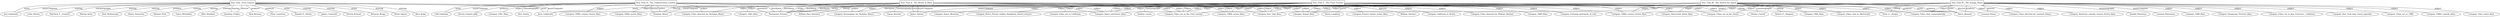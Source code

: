graph dbpedia {
"Star_Trek_IV__The_Voyage_Home" -- "Harve_Bennett" [label="writer"];
"Star_Trek_IV__The_Voyage_Home" -- "Category_American_comedy_science_fiction_films" [label="subject"];
"Star_Trek_II__The_Wrath_of_Khan" -- "Paramount_Pictures" [label="studio"];
"Star_Trek_III__The_Search_for_Spock" -- "Category_Directorial_debut_films" [label="subject"];
"Star_Trek_V__The_Final_Frontier" -- "Category_Worst_Picture_Golden_Raspberry_Award_winners" [label="subject"];
"Star_Trek_III__The_Search_for_Spock" -- "Leonard_Nimoy" [label="director"];
"Star_Trek_VI__The_Undiscovered_Country" -- "Hiro_Narita" [label="cinematography"];
"Star_Trek_V__The_Final_Frontier" -- "Category_Films_set_in_California" [label="subject"];
"Star_Trek_II__The_Wrath_of_Khan" -- "James_Horner" [label="music"];
"Star_Trek_VI__The_Undiscovered_Country" -- "Paramount_Pictures" [label="distributor"];
"Star_Trek__First_Contact" -- "Jerry_Goldsmith" [label="musicComposer"];
"Star_Trek_II__The_Wrath_of_Khan" -- "Category_Films_set_in_the_23rd_century" [label="subject"];
"Star_Trek_V__The_Final_Frontier" -- "Harve_Bennett" [label="producer"];
"Star_Trek__First_Contact" -- "Jerry_Goldsmith" [label="music"];
"Star_Trek_IV__The_Voyage_Home" -- "Donald_Peterman" [label="cinematography"];
"Star_Trek_V__The_Final_Frontier" -- "Category_1980s_science_fiction_films" [label="subject"];
"Star_Trek_IV__The_Voyage_Home" -- "Nicholas_Meyer" [label="writer"];
"Star_Trek__First_Contact" -- "Peter_Lauritson" [label="producer"];
"Star_Trek_IV__The_Voyage_Home" -- "Leonard_Rosenman" [label="musicComposer"];
"Star_Trek_II__The_Wrath_of_Khan" -- "Paramount_Pictures" [label="distributor"];
"Star_Trek_II__The_Wrath_of_Khan" -- "Category_Sequel_films" [label="subject"];
"Star_Trek_III__The_Search_for_Spock" -- "Category_Films_directed_by_Leonard_Nimoy" [label="subject"];
"Star_Trek_III__The_Search_for_Spock" -- "Paramount_Pictures" [label="distributor"];
"Star_Trek_IV__The_Voyage_Home" -- "Category_Films_set_in_the_23rd_century" [label="subject"];
"Star_Trek_IV__The_Voyage_Home" -- "Category_1986_films" [label="subject"];
"Star_Trek__First_Contact" -- "Ronald_D__Moore" [label="writer"];
"Star_Trek_IV__The_Voyage_Home" -- "Category_Screenplays_by_Nicholas_Meyer" [label="subject"];
"Star_Trek_III__The_Search_for_Spock" -- "James_Horner" [label="musicComposer"];
"Star_Trek_IV__The_Voyage_Home" -- "Category_Paramount_Pictures_films" [label="subject"];
"Star_Trek_III__The_Search_for_Spock" -- "Category_Star_Trek_films" [label="subject"];
"Star_Trek__First_Contact" -- "James_Cromwell" [label="starring"];
"Star_Trek_II__The_Wrath_of_Khan" -- "Category_Space_adventure_films" [label="subject"];
"Star_Trek_VI__The_Undiscovered_Country" -- "Nicholas_Meyer" [label="director"];
"Star_Trek_II__The_Wrath_of_Khan" -- "Category_Star_Trek_films" [label="subject"];
"Star_Trek_V__The_Final_Frontier" -- "Category_1980s_action_films" [label="subject"];
"Star_Trek_V__The_Final_Frontier" -- "Peter_E__Berger" [label="editing"];
"Star_Trek_V__The_Final_Frontier" -- "Category_Films_set_in_the_23rd_century" [label="subject"];
"Star_Trek_III__The_Search_for_Spock" -- "Category_Space_adventure_films" [label="subject"];
"Star_Trek_V__The_Final_Frontier" -- "Andrew_Laszlo" [label="cinematography"];
"Star_Trek_II__The_Wrath_of_Khan" -- "Nicholas_Meyer" [label="director"];
"Star_Trek_VI__The_Undiscovered_Country" -- "Cliff_Eidelman" [label="musicComposer"];
"Star_Trek__First_Contact" -- "Patrick_Stewart" [label="starring"];
"Star_Trek_VI__The_Undiscovered_Country" -- "Category_Films_directed_by_Nicholas_Meyer" [label="subject"];
"Star_Trek_IV__The_Voyage_Home" -- "Category_Films_directed_by_Leonard_Nimoy" [label="subject"];
"Star_Trek_V__The_Final_Frontier" -- "Jerry_Goldsmith" [label="music"];
"Star_Trek__First_Contact" -- "Brannon_Braga" [label="writer"];
"Star_Trek_II__The_Wrath_of_Khan" -- "Gayne_Rescher" [label="cinematography"];
"Star_Trek__First_Contact" -- "Brent_Spiner" [label="starring"];
"Star_Trek__First_Contact" -- "Alice_Krige" [label="starring"];
"Star_Trek__First_Contact" -- "Joel_Goldsmith" [label="musicComposer"];
"Star_Trek_III__The_Search_for_Spock" -- "Category_Films_set_in_the_future" [label="subject"];
"Star_Trek_IV__The_Voyage_Home" -- "Category_Sequel_films" [label="subject"];
"Star_Trek__First_Contact" -- "Paramount_Pictures" [label="distributor"];
"Star_Trek_II__The_Wrath_of_Khan" -- "Category_Screenplays_by_Nicholas_Meyer" [label="subject"];
"Star_Trek_VI__The_Undiscovered_Country" -- "Category_Sequel_films" [label="subject"];
"Star_Trek__First_Contact" -- "Joel_Goldsmith" [label="music"];
"Star_Trek_V__The_Final_Frontier" -- "Category_Sequel_films" [label="subject"];
"Star_Trek_VI__The_Undiscovered_Country" -- "Category_Star_Trek_films" [label="subject"];
"Star_Trek_VI__The_Undiscovered_Country" -- "Category_Films_set_in_the_23rd_century" [label="subject"];
"Star_Trek_II__The_Wrath_of_Khan" -- "Category_Films_directed_by_Nicholas_Meyer" [label="subject"];
"Star_Trek__First_Contact" -- "LeVar_Burton" [label="starring"];
"Star_Trek_II__The_Wrath_of_Khan" -- "Category_Films_set_in_the_future" [label="subject"];
"Star_Trek_IV__The_Voyage_Home" -- "Category_Star_Trek_films" [label="subject"];
"Star_Trek__First_Contact" -- "Matthew_F__Leonetti" [label="cinematography"];
"Star_Trek_V__The_Final_Frontier" -- "Category_Space_adventure_films" [label="subject"];
"Star_Trek_V__The_Final_Frontier" -- "David_Loughery" [label="writer"];
"Star_Trek_III__The_Search_for_Spock" -- "Charles_Correll" [label="cinematography"];
"Star_Trek_IV__The_Voyage_Home" -- "Category_Films_shot_anamorphically" [label="subject"];
"Star_Trek_VI__The_Undiscovered_Country" -- "Category_1990s_science_fiction_films" [label="subject"];
"Star_Trek_VI__The_Undiscovered_Country" -- "Category_1990s_action_films" [label="subject"];
"Star_Trek_III__The_Search_for_Spock" -- "Robert_F__Shugrue" [label="editing"];
"Star_Trek_VI__The_Undiscovered_Country" -- "Nicholas_Meyer" [label="writer"];
"Star_Trek_IV__The_Voyage_Home" -- "Category_Films_set_in_San_Francisco__California" [label="subject"];
"Star_Trek_V__The_Final_Frontier" -- "Paramount_Pictures" [label="distributor"];
"Star_Trek__First_Contact" -- "Marina_Sirtis" [label="starring"];
"Star_Trek_VI__The_Undiscovered_Country" -- "Category_Screenplays_by_Nicholas_Meyer" [label="subject"];
"Star_Trek_IV__The_Voyage_Home" -- "Peter_E__Berger" [label="editing"];
"Star_Trek__First_Contact" -- "Neal_McDonough" [label="starring"];
"Star_Trek_V__The_Final_Frontier" -- "Category_Science_fiction_action_films" [label="subject"];
"Star_Trek__First_Contact" -- "Marty_Hornstein" [label="producer"];
"Star_Trek_VI__The_Undiscovered_Country" -- "Cliff_Eidelman" [label="music"];
"Star_Trek_III__The_Search_for_Spock" -- "Harve_Bennett" [label="writer"];
"Star_Trek_V__The_Final_Frontier" -- "William_Shatner" [label="director"];
"Star_Trek_II__The_Wrath_of_Khan" -- "Category_Films_shot_anamorphically" [label="subject"];
"Star_Trek_IV__The_Voyage_Home" -- "Category_Star_Trek_time_travel_episodes" [label="subject"];
"Star_Trek_V__The_Final_Frontier" -- "Category_California_in_fiction" [label="subject"];
"Star_Trek_II__The_Wrath_of_Khan" -- "Category_1980s_science_fiction_films" [label="subject"];
"Star_Trek_V__The_Final_Frontier" -- "Category_Films_directed_by_William_Shatner" [label="subject"];
"Star_Trek__First_Contact" -- "Michael_Dorn" [label="starring"];
"Star_Trek__First_Contact" -- "Gates_McFadden" [label="starring"];
"Star_Trek_IV__The_Voyage_Home" -- "Leonard_Nimoy" [label="director"];
"Star_Trek_VI__The_Undiscovered_Country" -- "Category_Space_adventure_films" [label="subject"];
"Star_Trek_II__The_Wrath_of_Khan" -- "Category_1980s_action_films" [label="subject"];
"Star_Trek__First_Contact" -- "Alfre_Woodard" [label="starring"];
"Star_Trek_II__The_Wrath_of_Khan" -- "Category_1982_films" [label="subject"];
"Star_Trek_III__The_Search_for_Spock" -- "Category_1984_films" [label="subject"];
"Star_Trek_V__The_Final_Frontier" -- "Category_1989_films" [label="subject"];
"Star_Trek_III__The_Search_for_Spock" -- "Category_Sequel_films" [label="subject"];
"Star_Trek_V__The_Final_Frontier" -- "Category_Films_set_in_the_future" [label="subject"];
"Star_Trek_IV__The_Voyage_Home" -- "Category_Films_set_in_1986" [label="subject"];
"Star_Trek_V__The_Final_Frontier" -- "Category_Directorial_debut_films" [label="subject"];
"Star_Trek__First_Contact" -- "Jonathan_Frakes" [label="director"];
"Star_Trek_IV__The_Voyage_Home" -- "Category_Space_adventure_films" [label="subject"];
"Star_Trek_III__The_Search_for_Spock" -- "Category_Films_shot_in_Metrocolor" [label="subject"];
"Star_Trek_III__The_Search_for_Spock" -- "Category_Films_set_in_the_23rd_century" [label="subject"];
"Star_Trek__First_Contact" -- "Rick_Berman" [label="producer"];
"Star_Trek_II__The_Wrath_of_Khan" -- "James_Horner" [label="musicComposer"];
"Star_Trek_VI__The_Undiscovered_Country" -- "Steven_Charles_Jaffe" [label="producer"];
"Star_Trek_VI__The_Undiscovered_Country" -- "Category_1991_films" [label="subject"];
"Star_Trek_V__The_Final_Frontier" -- "Category_Fictional_portrayals_of_God" [label="subject"];
"Star_Trek_IV__The_Voyage_Home" -- "Category_1980s_comedy_films" [label="subject"];
"Star_Trek__First_Contact" -- "Jonathan_Frakes" [label="starring"];
"Star_Trek_III__The_Search_for_Spock" -- "Category_Films_shot_anamorphically" [label="subject"];
"Star_Trek_IV__The_Voyage_Home" -- "Category_1980s_science_fiction_films" [label="subject"];
"Star_Trek_III__The_Search_for_Spock" -- "Harve_Bennett" [label="producer"];
"Star_Trek_III__The_Search_for_Spock" -- "Category_1980s_action_films" [label="subject"];
"Star_Trek_V__The_Final_Frontier" -- "Category_Space_Westerns" [label="subject"];
"Star_Trek_IV__The_Voyage_Home" -- "Category_Time_travel_films" [label="subject"];
"Star_Trek_IV__The_Voyage_Home" -- "Harve_Bennett" [label="producer"];
"Star_Trek_V__The_Final_Frontier" -- "Jerry_Goldsmith" [label="musicComposer"];
"Star_Trek_IV__The_Voyage_Home" -- "Paramount_Pictures" [label="distributor"];
"Star_Trek_V__The_Final_Frontier" -- "Category_Star_Trek_films" [label="subject"];
"Star_Trek_IV__The_Voyage_Home" -- "Category_Films_set_in_the_future" [label="subject"];
"Star_Trek_II__The_Wrath_of_Khan" -- "William_Paul_Dornisch" [label="editing"];
"Star_Trek_III__The_Search_for_Spock" -- "Category_1980s_science_fiction_films" [label="subject"];
"Star_Trek_II__The_Wrath_of_Khan" [shape=box];
"Star_Trek_III__The_Search_for_Spock" [shape=box];
"Star_Trek_VI__The_Undiscovered_Country" [shape=box];
"Star_Trek__First_Contact" [shape=box];
"Star_Trek_IV__The_Voyage_Home" [shape=box];
"Star_Trek_V__The_Final_Frontier" [shape=box];
}
